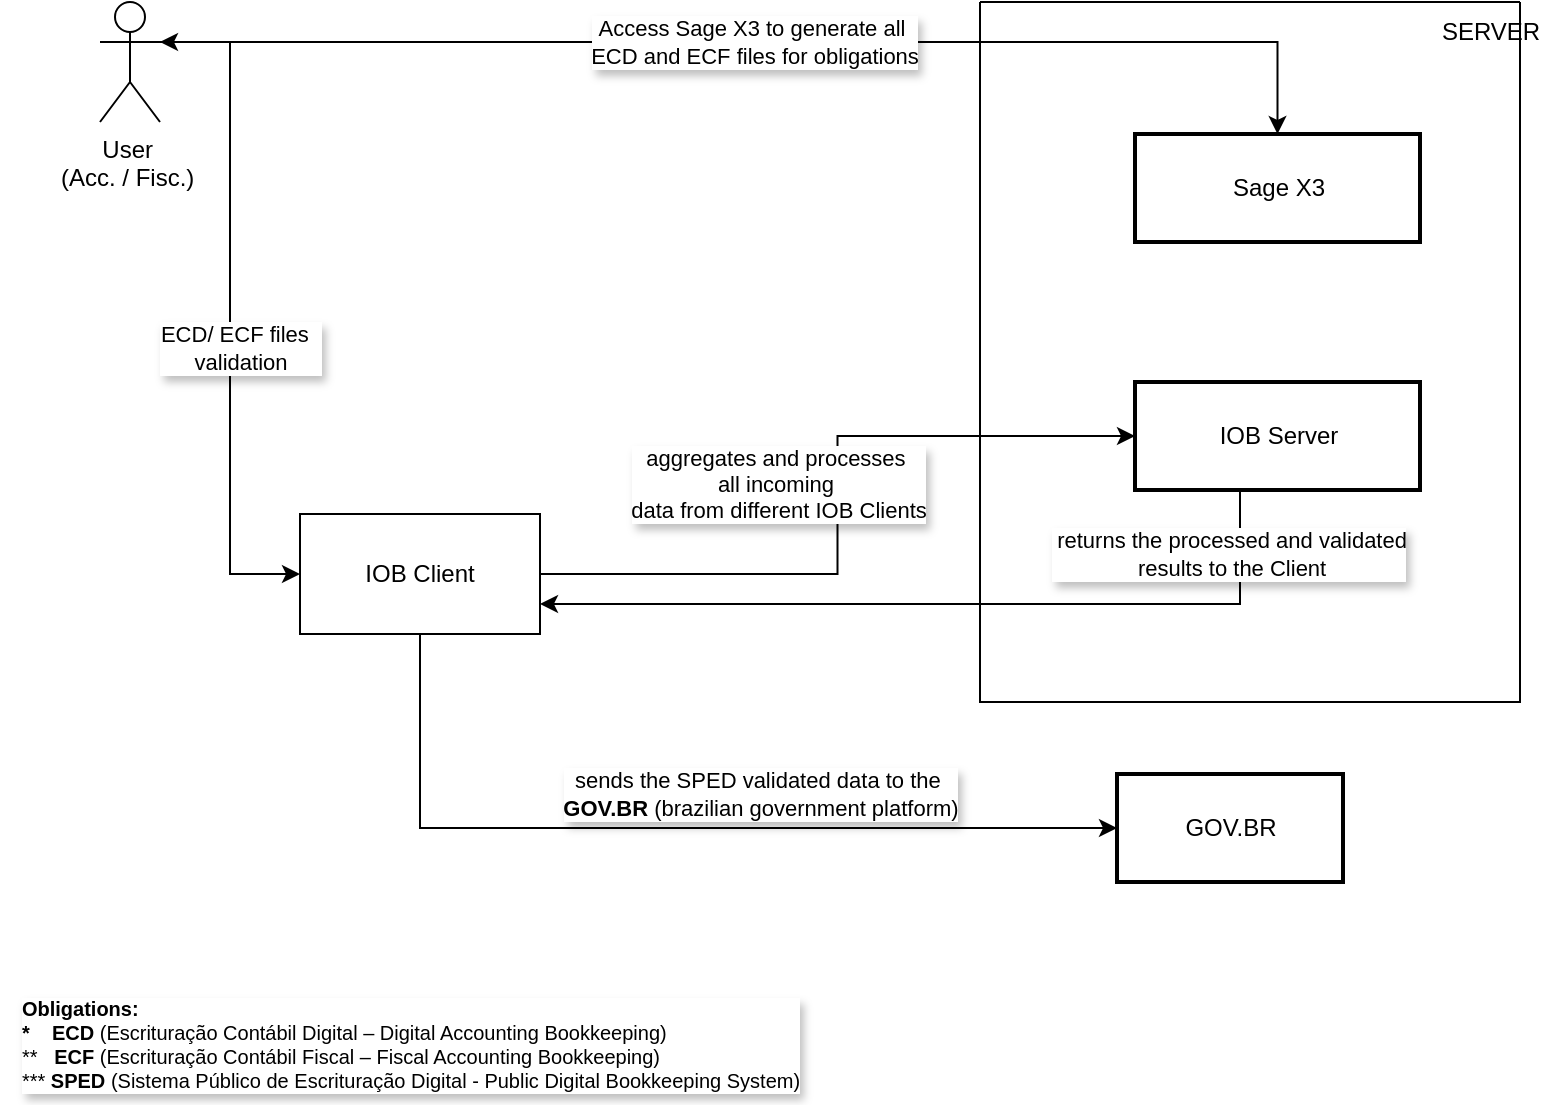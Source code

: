 <mxfile version="26.2.14">
  <diagram name="Página-1" id="k6gE_lqXu5SQHlqSskun">
    <mxGraphModel dx="1042" dy="588" grid="1" gridSize="10" guides="1" tooltips="1" connect="1" arrows="1" fold="1" page="1" pageScale="1" pageWidth="827" pageHeight="1169" math="0" shadow="0">
      <root>
        <mxCell id="0" />
        <mxCell id="1" parent="0" />
        <mxCell id="1Z_Db7fVH4fadPyimnko-30" style="edgeStyle=orthogonalEdgeStyle;rounded=0;orthogonalLoop=1;jettySize=auto;html=1;entryX=0;entryY=0.5;entryDx=0;entryDy=0;exitX=1;exitY=0.333;exitDx=0;exitDy=0;exitPerimeter=0;" edge="1" parent="1" source="1Z_Db7fVH4fadPyimnko-20" target="1Z_Db7fVH4fadPyimnko-29">
          <mxGeometry relative="1" as="geometry" />
        </mxCell>
        <mxCell id="1Z_Db7fVH4fadPyimnko-31" value="&lt;div&gt;ECD/ ECF files&amp;nbsp;&amp;nbsp;&lt;/div&gt;&lt;div&gt;validation&lt;/div&gt;" style="edgeLabel;html=1;align=center;verticalAlign=middle;resizable=0;points=[];textShadow=1;" vertex="1" connectable="0" parent="1Z_Db7fVH4fadPyimnko-30">
          <mxGeometry x="-0.345" y="-4" relative="1" as="geometry">
            <mxPoint x="9" y="78" as="offset" />
          </mxGeometry>
        </mxCell>
        <mxCell id="6" value="GOV.BR" style="whiteSpace=wrap;strokeWidth=2;" parent="1" vertex="1">
          <mxGeometry x="578.5" y="430" width="113" height="54" as="geometry" />
        </mxCell>
        <mxCell id="7" value="" style="whiteSpace=wrap;strokeWidth=2;" parent="1" vertex="1">
          <mxGeometry x="242" y="400" as="geometry" />
        </mxCell>
        <mxCell id="8" value="" style="whiteSpace=wrap;strokeWidth=2;" parent="1" vertex="1">
          <mxGeometry x="355" y="508" as="geometry" />
        </mxCell>
        <mxCell id="1Z_Db7fVH4fadPyimnko-23" style="edgeStyle=orthogonalEdgeStyle;rounded=0;orthogonalLoop=1;jettySize=auto;html=1;exitX=1;exitY=0.333;exitDx=0;exitDy=0;exitPerimeter=0;startArrow=classic;startFill=1;" edge="1" parent="1" source="1Z_Db7fVH4fadPyimnko-20" target="3">
          <mxGeometry relative="1" as="geometry" />
        </mxCell>
        <mxCell id="1Z_Db7fVH4fadPyimnko-24" value="Access Sage X3 to generate all&amp;nbsp;&lt;div&gt;ECD and ECF files for obligations&lt;/div&gt;" style="edgeLabel;html=1;align=center;verticalAlign=middle;resizable=0;points=[];textShadow=1;" vertex="1" connectable="0" parent="1Z_Db7fVH4fadPyimnko-23">
          <mxGeometry x="-0.005" y="-2" relative="1" as="geometry">
            <mxPoint x="-4" y="-2" as="offset" />
          </mxGeometry>
        </mxCell>
        <mxCell id="1Z_Db7fVH4fadPyimnko-20" value="User&amp;nbsp;&lt;div&gt;(Acc. / Fisc.)&lt;span style=&quot;background-color: transparent; color: light-dark(rgb(0, 0, 0), rgb(255, 255, 255));&quot;&gt;&amp;nbsp;&lt;/span&gt;&lt;/div&gt;" style="shape=umlActor;verticalLabelPosition=bottom;verticalAlign=top;html=1;outlineConnect=0;" vertex="1" parent="1">
          <mxGeometry x="70" y="44" width="30" height="60" as="geometry" />
        </mxCell>
        <mxCell id="1Z_Db7fVH4fadPyimnko-28" value="&lt;div style=&quot;text-align: left;&quot;&gt;&lt;b style=&quot;color: light-dark(rgb(0, 0, 0), rgb(255, 255, 255));&quot;&gt;Obligations:&amp;nbsp;&lt;/b&gt;&lt;/div&gt;&lt;div style=&quot;text-align: left;&quot;&gt;&lt;b style=&quot;color: light-dark(rgb(0, 0, 0), rgb(255, 255, 255));&quot;&gt;*&amp;nbsp; &amp;nbsp; ECD&lt;/b&gt;&lt;span style=&quot;color: light-dark(rgb(0, 0, 0), rgb(255, 255, 255));&quot;&gt; (Escrituração Contábil Digital – Digital Accounting Bookkeeping&lt;/span&gt;&lt;span style=&quot;color: light-dark(rgb(0, 0, 0), rgb(255, 255, 255));&quot;&gt;)&lt;/span&gt;&lt;/div&gt;&lt;div style=&quot;text-align: left;&quot;&gt;&lt;span style=&quot;color: light-dark(rgb(0, 0, 0), rgb(255, 255, 255));&quot;&gt;**&amp;nbsp; &amp;nbsp;&lt;/span&gt;&lt;strong data-start=&quot;501&quot; data-end=&quot;508&quot; style=&quot;color: light-dark(rgb(0, 0, 0), rgb(255, 255, 255));&quot;&gt;ECF&lt;/strong&gt;&lt;span style=&quot;color: light-dark(rgb(0, 0, 0), rgb(255, 255, 255));&quot;&gt; (Escrituração Contábil Fiscal – Fiscal Accounting Bookkeeping)&lt;/span&gt;&lt;/div&gt;&lt;div style=&quot;text-align: left;&quot;&gt;&lt;span style=&quot;color: light-dark(rgb(0, 0, 0), rgb(255, 255, 255));&quot;&gt;***&amp;nbsp;&lt;b&gt;SPED &lt;/b&gt;(Sistema Público de Escrituração Digital -&amp;nbsp;&lt;/span&gt;&lt;span style=&quot;text-align: center;&quot;&gt;Public Digital Bookkeeping System)&lt;/span&gt;&lt;/div&gt;" style="text;html=1;align=center;verticalAlign=middle;resizable=0;points=[];autosize=1;strokeColor=none;fillColor=none;fontSize=10;labelBorderColor=none;textShadow=1;labelBackgroundColor=default;" vertex="1" parent="1">
          <mxGeometry x="20" y="535" width="410" height="60" as="geometry" />
        </mxCell>
        <mxCell id="1Z_Db7fVH4fadPyimnko-34" style="edgeStyle=orthogonalEdgeStyle;rounded=0;orthogonalLoop=1;jettySize=auto;html=1;entryX=0;entryY=0.5;entryDx=0;entryDy=0;startArrow=none;startFill=0;" edge="1" parent="1" source="1Z_Db7fVH4fadPyimnko-29" target="5">
          <mxGeometry relative="1" as="geometry" />
        </mxCell>
        <mxCell id="1Z_Db7fVH4fadPyimnko-43" value="sends the SPED validated data to the&amp;nbsp;&lt;div&gt;&lt;strong data-end=&quot;1002&quot; data-start=&quot;992&quot;&gt;GOV.BR&lt;/strong&gt;&amp;nbsp;(brazilian government platform)&lt;/div&gt;" style="edgeStyle=orthogonalEdgeStyle;rounded=0;orthogonalLoop=1;jettySize=auto;html=1;exitX=0.5;exitY=1;exitDx=0;exitDy=0;entryX=0;entryY=0.5;entryDx=0;entryDy=0;labelBorderColor=none;textShadow=1;" edge="1" parent="1" source="1Z_Db7fVH4fadPyimnko-29" target="6">
          <mxGeometry x="0.199" y="17" relative="1" as="geometry">
            <mxPoint as="offset" />
          </mxGeometry>
        </mxCell>
        <mxCell id="1Z_Db7fVH4fadPyimnko-29" value="IOB Client" style="rounded=0;whiteSpace=wrap;html=1;" vertex="1" parent="1">
          <mxGeometry x="170" y="300" width="120" height="60" as="geometry" />
        </mxCell>
        <mxCell id="1Z_Db7fVH4fadPyimnko-32" value="" style="swimlane;startSize=0;" vertex="1" parent="1">
          <mxGeometry x="510" y="44" width="270" height="350" as="geometry" />
        </mxCell>
        <mxCell id="3" value="Sage X3" style="whiteSpace=wrap;strokeWidth=2;" parent="1Z_Db7fVH4fadPyimnko-32" vertex="1">
          <mxGeometry x="77.5" y="66" width="142.5" height="54" as="geometry" />
        </mxCell>
        <mxCell id="5" value="IOB Server" style="whiteSpace=wrap;strokeWidth=2;" parent="1Z_Db7fVH4fadPyimnko-32" vertex="1">
          <mxGeometry x="77.5" y="190" width="142.5" height="54" as="geometry" />
        </mxCell>
        <mxCell id="1Z_Db7fVH4fadPyimnko-35" value="SERVER" style="text;html=1;align=center;verticalAlign=middle;resizable=0;points=[];autosize=1;strokeColor=none;fillColor=none;" vertex="1" parent="1Z_Db7fVH4fadPyimnko-32">
          <mxGeometry x="220" width="70" height="30" as="geometry" />
        </mxCell>
        <mxCell id="1Z_Db7fVH4fadPyimnko-36" value="aggregates and processes&amp;nbsp;&lt;div&gt;all incoming&amp;nbsp;&lt;/div&gt;&lt;div&gt;data from different IOB Clients&lt;/div&gt;" style="edgeLabel;html=1;align=center;verticalAlign=middle;resizable=0;points=[];textShadow=1;" vertex="1" connectable="0" parent="1">
          <mxGeometry x="430" y="320" as="geometry">
            <mxPoint x="-21" y="-35" as="offset" />
          </mxGeometry>
        </mxCell>
        <mxCell id="1Z_Db7fVH4fadPyimnko-38" style="edgeStyle=orthogonalEdgeStyle;rounded=0;orthogonalLoop=1;jettySize=auto;html=1;entryX=1;entryY=0.75;entryDx=0;entryDy=0;" edge="1" parent="1" source="5" target="1Z_Db7fVH4fadPyimnko-29">
          <mxGeometry relative="1" as="geometry">
            <mxPoint x="290" y="400" as="targetPoint" />
            <Array as="points">
              <mxPoint x="640" y="345" />
            </Array>
          </mxGeometry>
        </mxCell>
        <mxCell id="1Z_Db7fVH4fadPyimnko-39" value="&amp;nbsp;returns the processed and validated&lt;div&gt;&amp;nbsp;results to the &lt;span data-end=&quot;915&quot; data-start=&quot;901&quot;&gt;Client&lt;/span&gt;&lt;/div&gt;" style="edgeLabel;html=1;align=center;verticalAlign=middle;resizable=0;points=[];textShadow=1;" vertex="1" connectable="0" parent="1Z_Db7fVH4fadPyimnko-38">
          <mxGeometry x="-0.085" y="4" relative="1" as="geometry">
            <mxPoint x="123" y="-29" as="offset" />
          </mxGeometry>
        </mxCell>
      </root>
    </mxGraphModel>
  </diagram>
</mxfile>

